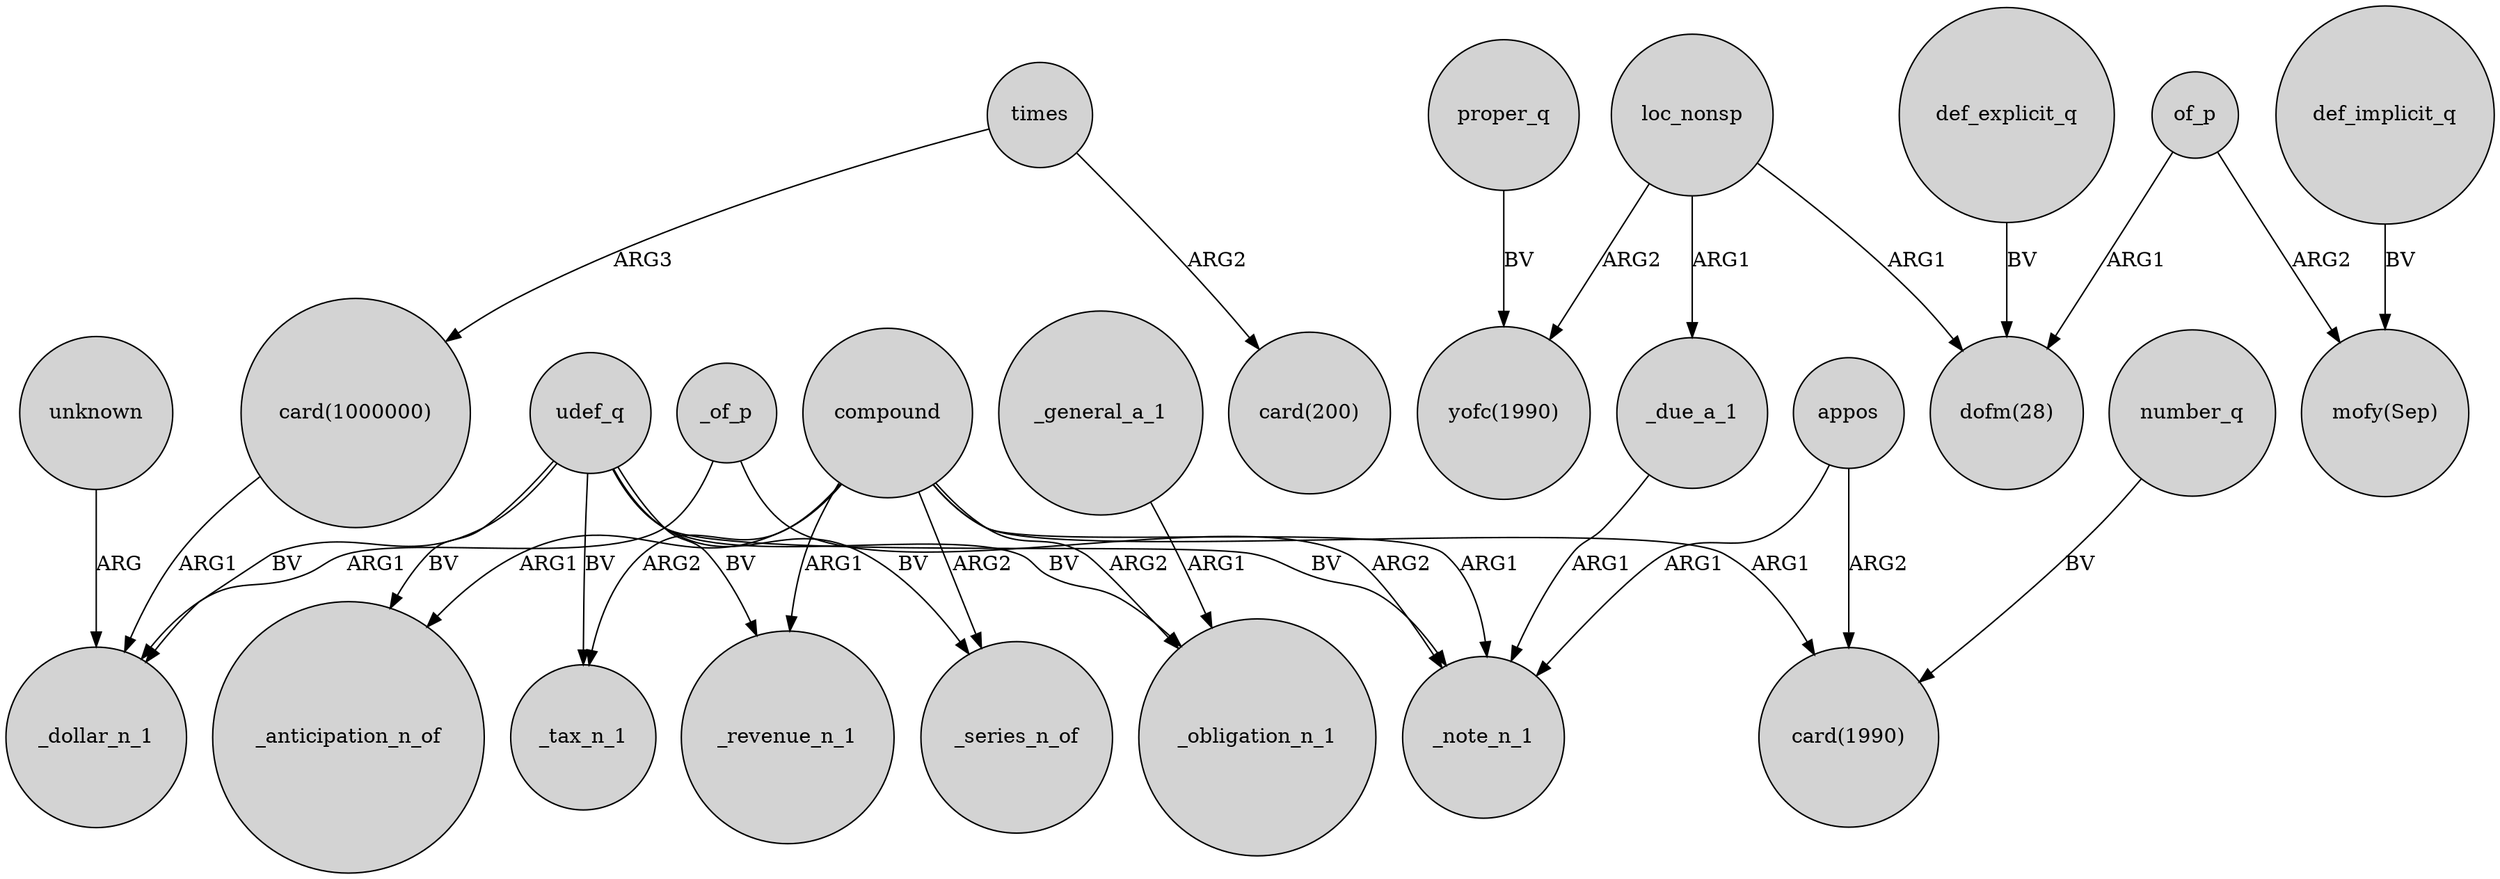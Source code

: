 digraph {
	node [shape=circle style=filled]
	"card(1000000)" -> _dollar_n_1 [label=ARG1]
	compound -> _note_n_1 [label=ARG1]
	compound -> _obligation_n_1 [label=ARG2]
	_of_p -> _dollar_n_1 [label=ARG1]
	_of_p -> _note_n_1 [label=ARG2]
	unknown -> _dollar_n_1 [label=ARG]
	of_p -> "dofm(28)" [label=ARG1]
	of_p -> "mofy(Sep)" [label=ARG2]
	udef_q -> _anticipation_n_of [label=BV]
	proper_q -> "yofc(1990)" [label=BV]
	compound -> "card(1990)" [label=ARG1]
	appos -> "card(1990)" [label=ARG2]
	loc_nonsp -> "yofc(1990)" [label=ARG2]
	appos -> _note_n_1 [label=ARG1]
	loc_nonsp -> _due_a_1 [label=ARG1]
	udef_q -> _tax_n_1 [label=BV]
	udef_q -> _revenue_n_1 [label=BV]
	number_q -> "card(1990)" [label=BV]
	udef_q -> _series_n_of [label=BV]
	times -> "card(200)" [label=ARG2]
	times -> "card(1000000)" [label=ARG3]
	def_implicit_q -> "mofy(Sep)" [label=BV]
	_general_a_1 -> _obligation_n_1 [label=ARG1]
	udef_q -> _obligation_n_1 [label=BV]
	loc_nonsp -> "dofm(28)" [label=ARG1]
	_due_a_1 -> _note_n_1 [label=ARG1]
	compound -> _series_n_of [label=ARG2]
	compound -> _tax_n_1 [label=ARG2]
	compound -> _revenue_n_1 [label=ARG1]
	compound -> _anticipation_n_of [label=ARG1]
	udef_q -> _note_n_1 [label=BV]
	def_explicit_q -> "dofm(28)" [label=BV]
	udef_q -> _dollar_n_1 [label=BV]
}
